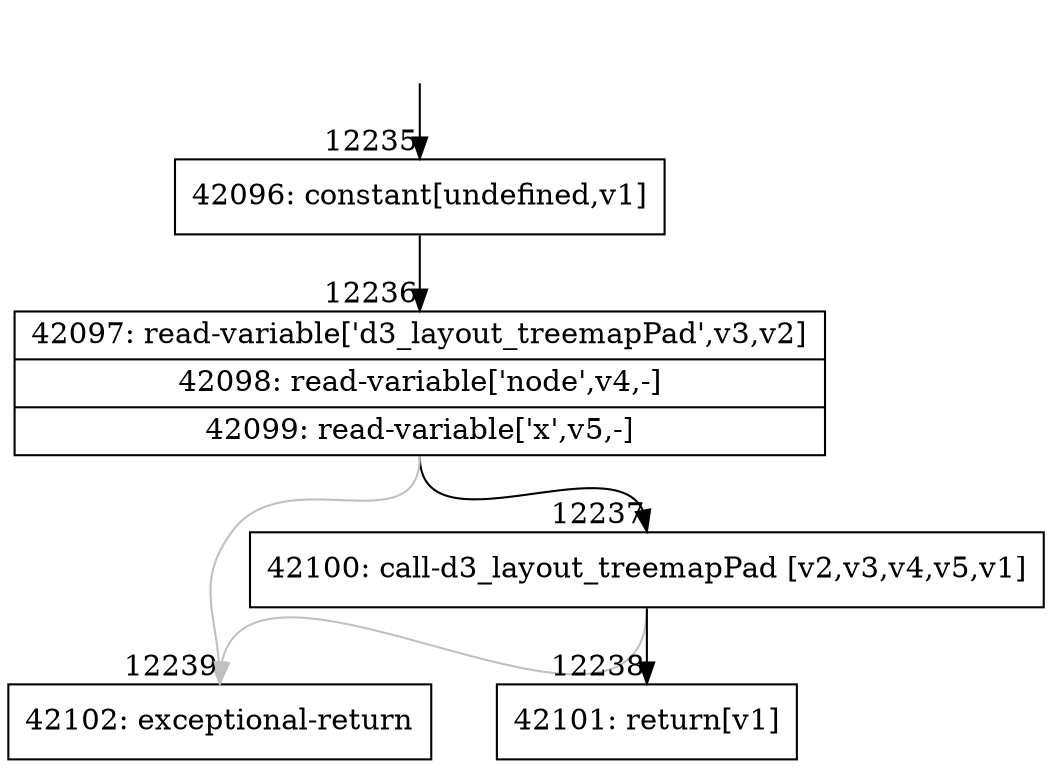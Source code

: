 digraph {
rankdir="TD"
BB_entry1125[shape=none,label=""];
BB_entry1125 -> BB12235 [tailport=s, headport=n, headlabel="    12235"]
BB12235 [shape=record label="{42096: constant[undefined,v1]}" ] 
BB12235 -> BB12236 [tailport=s, headport=n, headlabel="      12236"]
BB12236 [shape=record label="{42097: read-variable['d3_layout_treemapPad',v3,v2]|42098: read-variable['node',v4,-]|42099: read-variable['x',v5,-]}" ] 
BB12236 -> BB12237 [tailport=s, headport=n, headlabel="      12237"]
BB12236 -> BB12239 [tailport=s, headport=n, color=gray, headlabel="      12239"]
BB12237 [shape=record label="{42100: call-d3_layout_treemapPad [v2,v3,v4,v5,v1]}" ] 
BB12237 -> BB12238 [tailport=s, headport=n, headlabel="      12238"]
BB12237 -> BB12239 [tailport=s, headport=n, color=gray]
BB12238 [shape=record label="{42101: return[v1]}" ] 
BB12239 [shape=record label="{42102: exceptional-return}" ] 
//#$~ 7340
}
